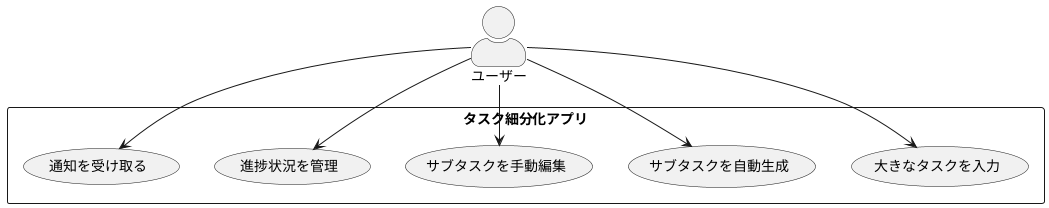 @startuml use_case
skinparam actorStyle awesome

actor "ユーザー" as User

rectangle "タスク細分化アプリ" {
  usecase "大きなタスクを入力" as UC1
  usecase "サブタスクを自動生成" as UC2
  usecase "サブタスクを手動編集" as UC3
  usecase "進捗状況を管理" as UC4
  usecase "通知を受け取る" as UC5
}

User --> UC1
User --> UC2
User --> UC3
User --> UC4
User --> UC5

@enduml
